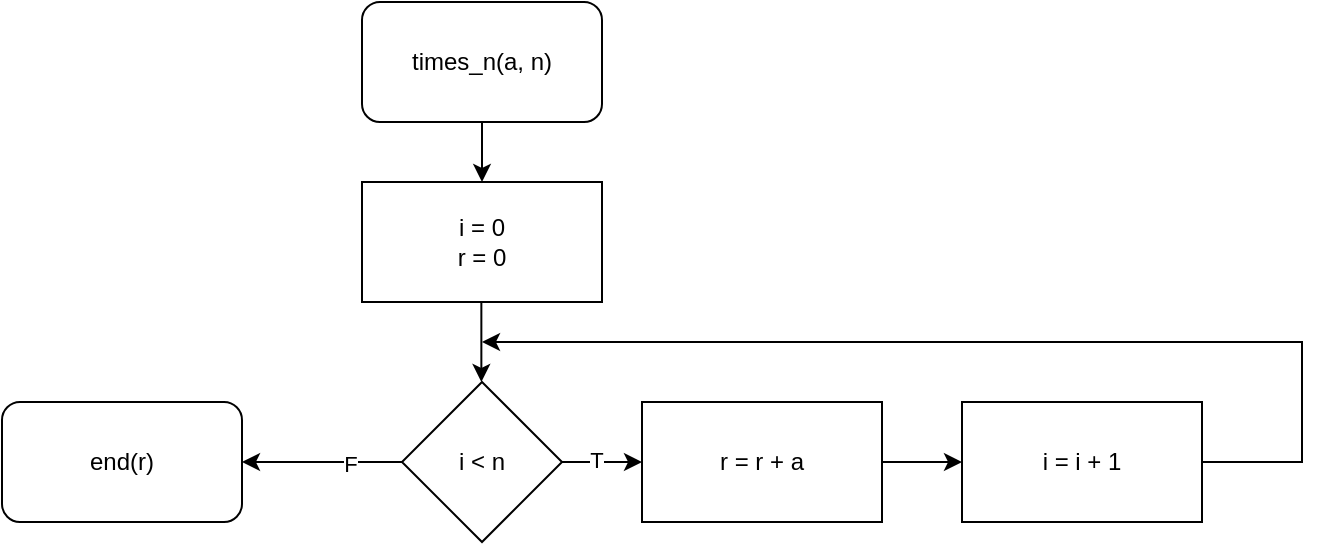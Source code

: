 <mxfile version="20.6.0" type="device"><diagram id="C5RBs43oDa-KdzZeNtuy" name="Page-1"><mxGraphModel dx="920" dy="512" grid="1" gridSize="10" guides="1" tooltips="1" connect="1" arrows="1" fold="1" page="1" pageScale="1" pageWidth="827" pageHeight="1169" math="0" shadow="0"><root><mxCell id="WIyWlLk6GJQsqaUBKTNV-0"/><mxCell id="WIyWlLk6GJQsqaUBKTNV-1" parent="WIyWlLk6GJQsqaUBKTNV-0"/><mxCell id="TfIj-9kPMgZvlqBrT5F6-0" value="times_n(a, n)" style="rounded=1;whiteSpace=wrap;html=1;" vertex="1" parent="WIyWlLk6GJQsqaUBKTNV-1"><mxGeometry x="300" y="80" width="120" height="60" as="geometry"/></mxCell><mxCell id="TfIj-9kPMgZvlqBrT5F6-8" value="" style="endArrow=classic;html=1;rounded=0;exitX=0.5;exitY=1;exitDx=0;exitDy=0;entryX=0.5;entryY=0;entryDx=0;entryDy=0;" edge="1" parent="WIyWlLk6GJQsqaUBKTNV-1" source="TfIj-9kPMgZvlqBrT5F6-0"><mxGeometry width="50" height="50" relative="1" as="geometry"><mxPoint x="410" y="220.0" as="sourcePoint"/><mxPoint x="360" y="170.0" as="targetPoint"/></mxGeometry></mxCell><mxCell id="TfIj-9kPMgZvlqBrT5F6-15" value="" style="endArrow=classic;html=1;rounded=0;exitX=0.5;exitY=1;exitDx=0;exitDy=0;" edge="1" parent="WIyWlLk6GJQsqaUBKTNV-1"><mxGeometry width="50" height="50" relative="1" as="geometry"><mxPoint x="359.68" y="230.0" as="sourcePoint"/><mxPoint x="359.68" y="270" as="targetPoint"/></mxGeometry></mxCell><mxCell id="TfIj-9kPMgZvlqBrT5F6-16" value="i = 0&lt;br&gt;r = 0" style="rounded=0;whiteSpace=wrap;html=1;" vertex="1" parent="WIyWlLk6GJQsqaUBKTNV-1"><mxGeometry x="300" y="170" width="120" height="60" as="geometry"/></mxCell><mxCell id="TfIj-9kPMgZvlqBrT5F6-17" value="end(r)" style="rounded=1;whiteSpace=wrap;html=1;" vertex="1" parent="WIyWlLk6GJQsqaUBKTNV-1"><mxGeometry x="120" y="280" width="120" height="60" as="geometry"/></mxCell><mxCell id="TfIj-9kPMgZvlqBrT5F6-37" style="edgeStyle=orthogonalEdgeStyle;rounded=0;orthogonalLoop=1;jettySize=auto;html=1;entryX=0;entryY=0.5;entryDx=0;entryDy=0;" edge="1" parent="WIyWlLk6GJQsqaUBKTNV-1" source="TfIj-9kPMgZvlqBrT5F6-33" target="TfIj-9kPMgZvlqBrT5F6-36"><mxGeometry relative="1" as="geometry"/></mxCell><mxCell id="TfIj-9kPMgZvlqBrT5F6-42" value="T" style="edgeLabel;html=1;align=center;verticalAlign=middle;resizable=0;points=[];" vertex="1" connectable="0" parent="TfIj-9kPMgZvlqBrT5F6-37"><mxGeometry x="-0.161" y="1" relative="1" as="geometry"><mxPoint as="offset"/></mxGeometry></mxCell><mxCell id="TfIj-9kPMgZvlqBrT5F6-41" style="edgeStyle=orthogonalEdgeStyle;rounded=0;orthogonalLoop=1;jettySize=auto;html=1;entryX=1;entryY=0.5;entryDx=0;entryDy=0;" edge="1" parent="WIyWlLk6GJQsqaUBKTNV-1" source="TfIj-9kPMgZvlqBrT5F6-33" target="TfIj-9kPMgZvlqBrT5F6-17"><mxGeometry relative="1" as="geometry"/></mxCell><mxCell id="TfIj-9kPMgZvlqBrT5F6-43" value="F" style="edgeLabel;html=1;align=center;verticalAlign=middle;resizable=0;points=[];" vertex="1" connectable="0" parent="TfIj-9kPMgZvlqBrT5F6-41"><mxGeometry x="-0.355" y="1" relative="1" as="geometry"><mxPoint as="offset"/></mxGeometry></mxCell><mxCell id="TfIj-9kPMgZvlqBrT5F6-33" value="i &amp;lt; n" style="rhombus;whiteSpace=wrap;html=1;" vertex="1" parent="WIyWlLk6GJQsqaUBKTNV-1"><mxGeometry x="320" y="270" width="80" height="80" as="geometry"/></mxCell><mxCell id="TfIj-9kPMgZvlqBrT5F6-39" style="edgeStyle=orthogonalEdgeStyle;rounded=0;orthogonalLoop=1;jettySize=auto;html=1;entryX=0;entryY=0.5;entryDx=0;entryDy=0;" edge="1" parent="WIyWlLk6GJQsqaUBKTNV-1" source="TfIj-9kPMgZvlqBrT5F6-36" target="TfIj-9kPMgZvlqBrT5F6-38"><mxGeometry relative="1" as="geometry"/></mxCell><mxCell id="TfIj-9kPMgZvlqBrT5F6-36" value="r = r + a" style="rounded=0;whiteSpace=wrap;html=1;" vertex="1" parent="WIyWlLk6GJQsqaUBKTNV-1"><mxGeometry x="440" y="280" width="120" height="60" as="geometry"/></mxCell><mxCell id="TfIj-9kPMgZvlqBrT5F6-40" style="edgeStyle=orthogonalEdgeStyle;rounded=0;orthogonalLoop=1;jettySize=auto;html=1;" edge="1" parent="WIyWlLk6GJQsqaUBKTNV-1" source="TfIj-9kPMgZvlqBrT5F6-38"><mxGeometry relative="1" as="geometry"><mxPoint x="360" y="250" as="targetPoint"/><Array as="points"><mxPoint x="770" y="310"/><mxPoint x="770" y="250"/></Array></mxGeometry></mxCell><mxCell id="TfIj-9kPMgZvlqBrT5F6-38" value="i = i + 1" style="rounded=0;whiteSpace=wrap;html=1;" vertex="1" parent="WIyWlLk6GJQsqaUBKTNV-1"><mxGeometry x="600" y="280" width="120" height="60" as="geometry"/></mxCell></root></mxGraphModel></diagram></mxfile>